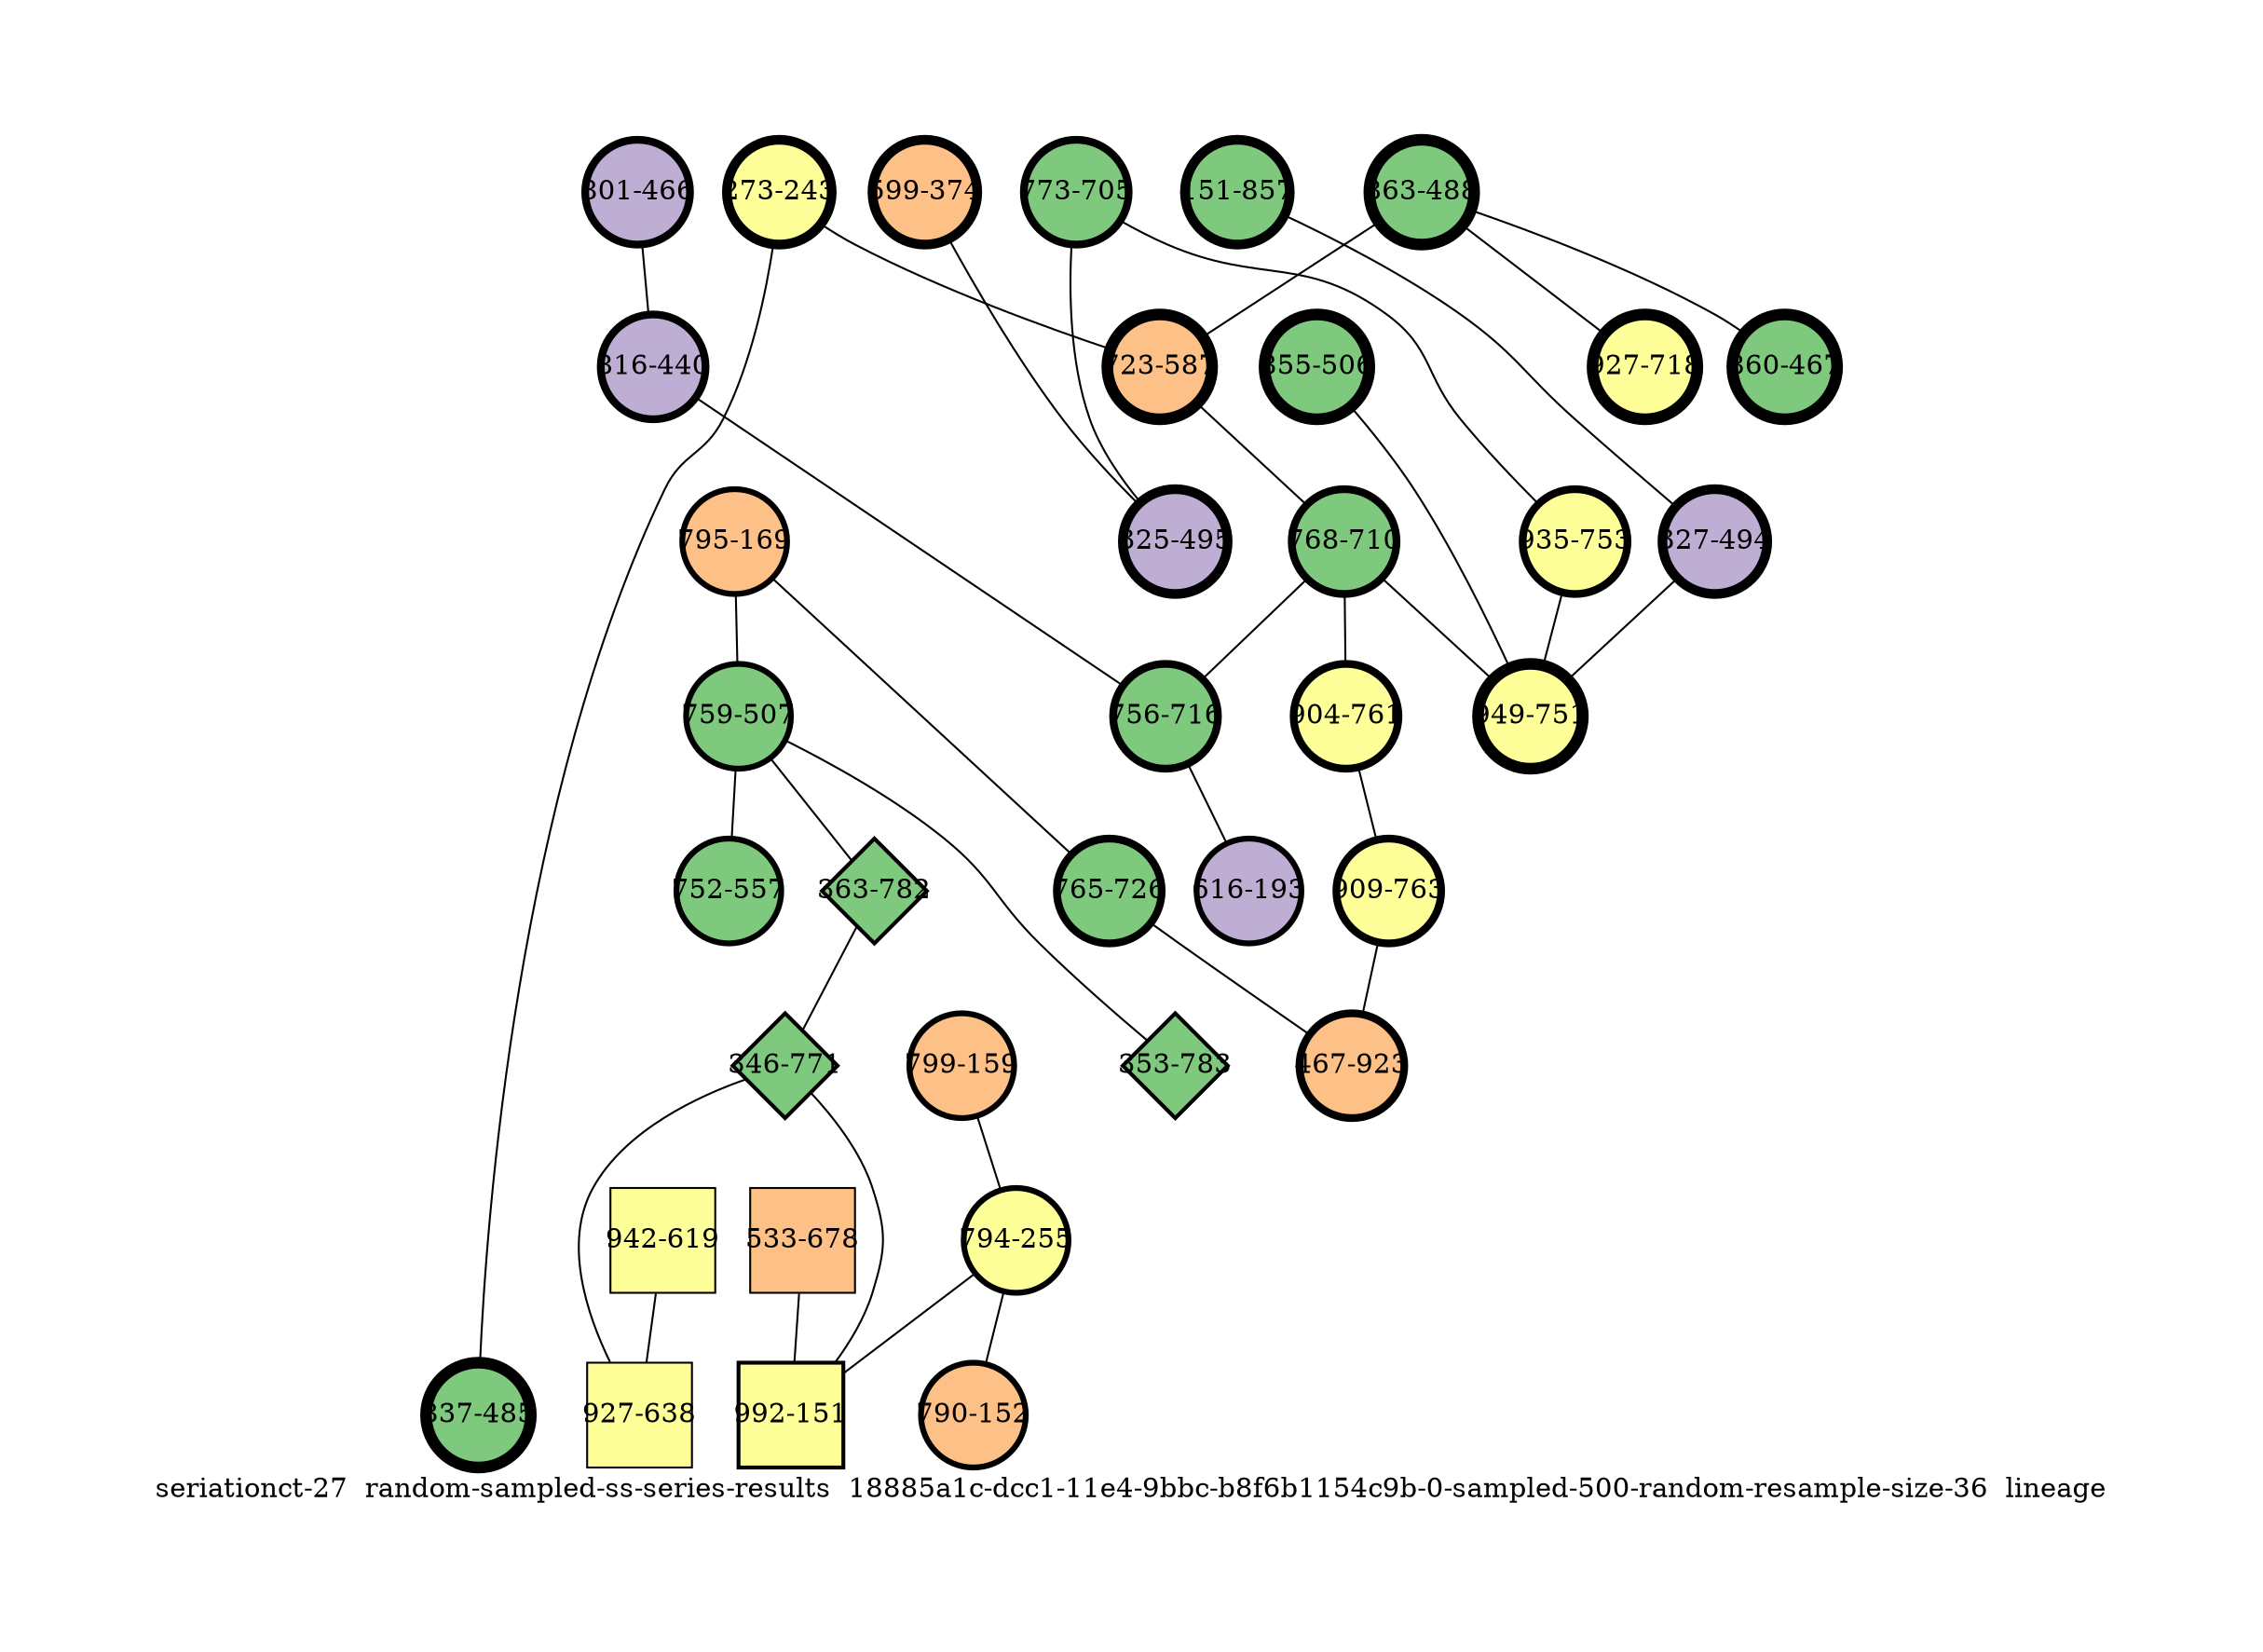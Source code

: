 strict graph "seriationct-27  random-sampled-ss-series-results  18885a1c-dcc1-11e4-9bbc-b8f6b1154c9b-0-sampled-500-random-resample-size-36  lineage" {
labelloc=b;
ratio=auto;
pad="1.0";
label="seriationct-27  random-sampled-ss-series-results  18885a1c-dcc1-11e4-9bbc-b8f6b1154c9b-0-sampled-500-random-resample-size-36  lineage";
node [width="0.75", style=filled, fixedsize=true, height="0.75", shape=circle, label=""];
0 [xCoordinate="169.0", appears_in_slice=3, yCoordinate="795.0", colorscheme=accent6, lineage_id=0, short_label="795-169", label="795-169", shape=circle, cluster_id=2, fillcolor=3, size="500.0", id=0, penwidth="3.0"];
1 [xCoordinate="243.0", appears_in_slice=5, yCoordinate="273.0", colorscheme=accent6, lineage_id=0, short_label="273-243", label="273-243", shape=circle, cluster_id=3, fillcolor=4, size="500.0", id=1, penwidth="5.0"];
2 [xCoordinate="374.0", appears_in_slice=5, yCoordinate="599.0", colorscheme=accent6, lineage_id=0, short_label="599-374", label="599-374", shape=circle, cluster_id=2, fillcolor=3, size="500.0", id=2, penwidth="5.0"];
3 [xCoordinate="507.0", appears_in_slice=3, yCoordinate="759.0", colorscheme=accent6, lineage_id=0, short_label="759-507", label="759-507", shape=circle, cluster_id=0, fillcolor=1, size="500.0", id=3, penwidth="3.0"];
4 [xCoordinate="488.0", appears_in_slice=6, yCoordinate="863.0", colorscheme=accent6, lineage_id=0, short_label="863-488", label="863-488", shape=circle, cluster_id=0, fillcolor=1, size="500.0", id=4, penwidth="6.0"];
5 [xCoordinate="159.0", appears_in_slice=3, yCoordinate="799.0", colorscheme=accent6, lineage_id=0, short_label="799-159", label="799-159", shape=circle, cluster_id=2, fillcolor=3, size="500.0", id=5, penwidth="3.0"];
6 [xCoordinate="506.0", appears_in_slice=6, yCoordinate="855.0", colorscheme=accent6, lineage_id=0, short_label="855-506", label="855-506", shape=circle, cluster_id=0, fillcolor=1, size="500.0", id=6, penwidth="6.0"];
7 [xCoordinate="557.0", appears_in_slice=3, yCoordinate="752.0", colorscheme=accent6, lineage_id=0, short_label="752-557", label="752-557", shape=circle, cluster_id=0, fillcolor=1, size="500.0", id=7, penwidth="3.0"];
8 [xCoordinate="705.0", appears_in_slice=4, yCoordinate="773.0", colorscheme=accent6, lineage_id=0, short_label="773-705", label="773-705", shape=circle, cluster_id=0, fillcolor=1, size="500.0", id=8, penwidth="4.0"];
9 [xCoordinate="587.0", appears_in_slice=6, yCoordinate="723.0", colorscheme=accent6, lineage_id=0, short_label="723-587", label="723-587", shape=circle, cluster_id=2, fillcolor=3, size="500.0", id=9, penwidth="6.0"];
10 [xCoordinate="753.0", appears_in_slice=4, yCoordinate="935.0", colorscheme=accent6, lineage_id=0, short_label="935-753", label="935-753", shape=circle, cluster_id=3, fillcolor=4, size="500.0", id=10, penwidth="4.0"];
11 [xCoordinate="726.0", appears_in_slice=4, yCoordinate="765.0", colorscheme=accent6, lineage_id=0, short_label="765-726", label="765-726", shape=circle, cluster_id=0, fillcolor=1, size="500.0", id=11, penwidth="4.0"];
12 [xCoordinate="678.0", appears_in_slice=1, yCoordinate="533.0", colorscheme=accent6, lineage_id=1, short_label="533-678", label="533-678", shape=square, cluster_id=2, fillcolor=3, size="500.0", id=12, penwidth="1.0"];
13 [xCoordinate="782.0", appears_in_slice=2, yCoordinate="363.0", colorscheme=accent6, lineage_id=2, short_label="363-782", label="363-782", shape=diamond, cluster_id=0, fillcolor=1, size="500.0", id=13, penwidth="2.0"];
14 [xCoordinate="466.0", appears_in_slice=4, yCoordinate="801.0", colorscheme=accent6, lineage_id=0, short_label="801-466", label="801-466", shape=circle, cluster_id=1, fillcolor=2, size="500.0", id=14, penwidth="4.0"];
15 [xCoordinate="485.0", appears_in_slice=6, yCoordinate="837.0", colorscheme=accent6, lineage_id=0, short_label="837-485", label="837-485", shape=circle, cluster_id=0, fillcolor=1, size="500.0", id=15, penwidth="6.0"];
16 [xCoordinate="255.0", appears_in_slice=3, yCoordinate="794.0", colorscheme=accent6, lineage_id=0, short_label="794-255", label="794-255", shape=circle, cluster_id=3, fillcolor=4, size="500.0", id=16, penwidth="3.0"];
17 [xCoordinate="440.0", appears_in_slice=4, yCoordinate="816.0", colorscheme=accent6, lineage_id=0, short_label="816-440", label="816-440", shape=circle, cluster_id=1, fillcolor=2, size="500.0", id=17, penwidth="4.0"];
18 [xCoordinate="152.0", appears_in_slice=3, yCoordinate="790.0", colorscheme=accent6, lineage_id=0, short_label="790-152", label="790-152", shape=circle, cluster_id=2, fillcolor=3, size="500.0", id=18, penwidth="3.0"];
19 [xCoordinate="771.0", appears_in_slice=2, yCoordinate="346.0", colorscheme=accent6, lineage_id=2, short_label="346-771", label="346-771", shape=diamond, cluster_id=0, fillcolor=1, size="500.0", id=34, penwidth="2.0"];
20 [xCoordinate="783.0", appears_in_slice=2, yCoordinate="353.0", colorscheme=accent6, lineage_id=2, short_label="353-783", label="353-783", shape=diamond, cluster_id=0, fillcolor=1, size="500.0", id=20, penwidth="2.0"];
21 [xCoordinate="151.0", appears_in_slice=2, yCoordinate="992.0", colorscheme=accent6, lineage_id=1, short_label="992-151", label="992-151", shape=square, cluster_id=3, fillcolor=4, size="500.0", id=21, penwidth="2.0"];
22 [xCoordinate="718.0", appears_in_slice=6, yCoordinate="927.0", colorscheme=accent6, lineage_id=0, short_label="927-718", label="927-718", shape=circle, cluster_id=3, fillcolor=4, size="500.0", id=22, penwidth="6.0"];
23 [xCoordinate="710.0", appears_in_slice=4, yCoordinate="768.0", colorscheme=accent6, lineage_id=0, short_label="768-710", label="768-710", shape=circle, cluster_id=0, fillcolor=1, size="500.0", id=23, penwidth="4.0"];
24 [xCoordinate="761.0", appears_in_slice=4, yCoordinate="904.0", colorscheme=accent6, lineage_id=0, short_label="904-761", label="904-761", shape=circle, cluster_id=3, fillcolor=4, size="500.0", id=24, penwidth="4.0"];
25 [xCoordinate="763.0", appears_in_slice=4, yCoordinate="909.0", colorscheme=accent6, lineage_id=0, short_label="909-763", label="909-763", shape=circle, cluster_id=3, fillcolor=4, size="500.0", id=25, penwidth="4.0"];
26 [xCoordinate="857.0", appears_in_slice=5, yCoordinate="151.0", colorscheme=accent6, lineage_id=0, short_label="151-857", label="151-857", shape=circle, cluster_id=0, fillcolor=1, size="500.0", id=26, penwidth="5.0"];
27 [xCoordinate="619.0", appears_in_slice=1, yCoordinate="942.0", colorscheme=accent6, lineage_id=1, short_label="942-619", label="942-619", shape=square, cluster_id=3, fillcolor=4, size="500.0", id=27, penwidth="1.0"];
28 [xCoordinate="716.0", appears_in_slice=4, yCoordinate="756.0", colorscheme=accent6, lineage_id=0, short_label="756-716", label="756-716", shape=circle, cluster_id=0, fillcolor=1, size="500.0", id=28, penwidth="4.0"];
29 [xCoordinate="638.0", appears_in_slice=1, yCoordinate="927.0", colorscheme=accent6, lineage_id=1, short_label="927-638", label="927-638", shape=square, cluster_id=3, fillcolor=4, size="500.0", id=29, penwidth="1.0"];
30 [xCoordinate="494.0", appears_in_slice=5, yCoordinate="327.0", colorscheme=accent6, lineage_id=0, short_label="327-494", label="327-494", shape=circle, cluster_id=1, fillcolor=2, size="500.0", id=30, penwidth="5.0"];
31 [xCoordinate="923.0", appears_in_slice=4, yCoordinate="467.0", colorscheme=accent6, lineage_id=0, short_label="467-923", label="467-923", shape=circle, cluster_id=2, fillcolor=3, size="500.0", id=31, penwidth="4.0"];
32 [xCoordinate="495.0", appears_in_slice=5, yCoordinate="325.0", colorscheme=accent6, lineage_id=0, short_label="325-495", label="325-495", shape=circle, cluster_id=1, fillcolor=2, size="500.0", id=32, penwidth="5.0"];
33 [xCoordinate="467.0", appears_in_slice=6, yCoordinate="860.0", colorscheme=accent6, lineage_id=0, short_label="860-467", label="860-467", shape=circle, cluster_id=0, fillcolor=1, size="500.0", id=33, penwidth="6.0"];
34 [xCoordinate="193.0", appears_in_slice=3, yCoordinate="616.0", colorscheme=accent6, lineage_id=0, short_label="616-193", label="616-193", shape=circle, cluster_id=1, fillcolor=2, size="500.0", id=19, penwidth="3.0"];
35 [xCoordinate="751.0", appears_in_slice=6, yCoordinate="949.0", colorscheme=accent6, lineage_id=0, short_label="949-751", label="949-751", shape=circle, cluster_id=3, fillcolor=4, size="500.0", id=35, penwidth="6.0"];
0 -- 11  [inverseweight="2.50363290348", weight="0.399419578889"];
0 -- 3  [inverseweight="4.44765230368", weight="0.224837719255"];
1 -- 9  [inverseweight="1.84873521372", weight="0.540910343772"];
1 -- 15  [inverseweight="2.1470897671", weight="0.46574671228"];
2 -- 32  [inverseweight="5.31554069453", weight="0.188127616261"];
3 -- 20  [inverseweight="3.33644880679", weight="0.299719869211"];
3 -- 13  [inverseweight="3.94153141534", weight="0.253708494142"];
3 -- 7  [inverseweight="3.62833620153", weight="0.275608417869"];
4 -- 9  [inverseweight="15.7485197087", weight="0.0634980314656"];
4 -- 22  [inverseweight="33.7099931232", weight="0.0296647939484"];
4 -- 33  [inverseweight="2.27211707528", weight="0.440118165951"];
5 -- 16  [inverseweight="17.4395026604", weight="0.0573410847473"];
6 -- 35  [inverseweight="11.831213107", weight="0.0845221864365"];
8 -- 32  [inverseweight="8.47579379526", weight="0.11798304963"];
8 -- 10  [inverseweight="25.1259453815", weight="0.0397994974843"];
9 -- 23  [inverseweight="1.9062875453", weight="0.524579831865"];
10 -- 35  [inverseweight="2.45227711371", weight="0.407784256685"];
11 -- 31  [inverseweight="24.1684122261", weight="0.0413763217312"];
12 -- 21  [inverseweight="2.92773367885", weight="0.341561121909"];
13 -- 19  [inverseweight="6.57098873221", weight="0.152184099038"];
14 -- 17  [inverseweight="20.7613699634", weight="0.0481663783152"];
16 -- 18  [inverseweight="18.0893651323", weight="0.0552810998443"];
16 -- 21  [inverseweight="4.4371319413", weight="0.225370805563"];
17 -- 28  [inverseweight="2.258447145", weight="0.44278211346"];
19 -- 29  [inverseweight="1.47302405196", weight="0.678875540876"];
19 -- 21  [inverseweight="2.93751955293", weight="0.34042326595"];
23 -- 24  [inverseweight="17.5035010504", weight="0.0571314274283"];
23 -- 35  [inverseweight="2.14467870487", weight="0.466270307869"];
23 -- 28  [inverseweight="16.0375074775", weight="0.0623538290725"];
24 -- 25  [inverseweight="2.46709858927", weight="0.405334429823"];
25 -- 31  [inverseweight="14.2682536384", weight="0.0700856618717"];
26 -- 30  [inverseweight="10.2967010536", weight="0.0971184843374"];
27 -- 29  [inverseweight="28.1271975232", weight="0.0355527776693"];
28 -- 34  [inverseweight="1.81228426606", weight="0.551789815056"];
30 -- 35  [inverseweight="1.89909632112", weight="0.52656623515"];
}
